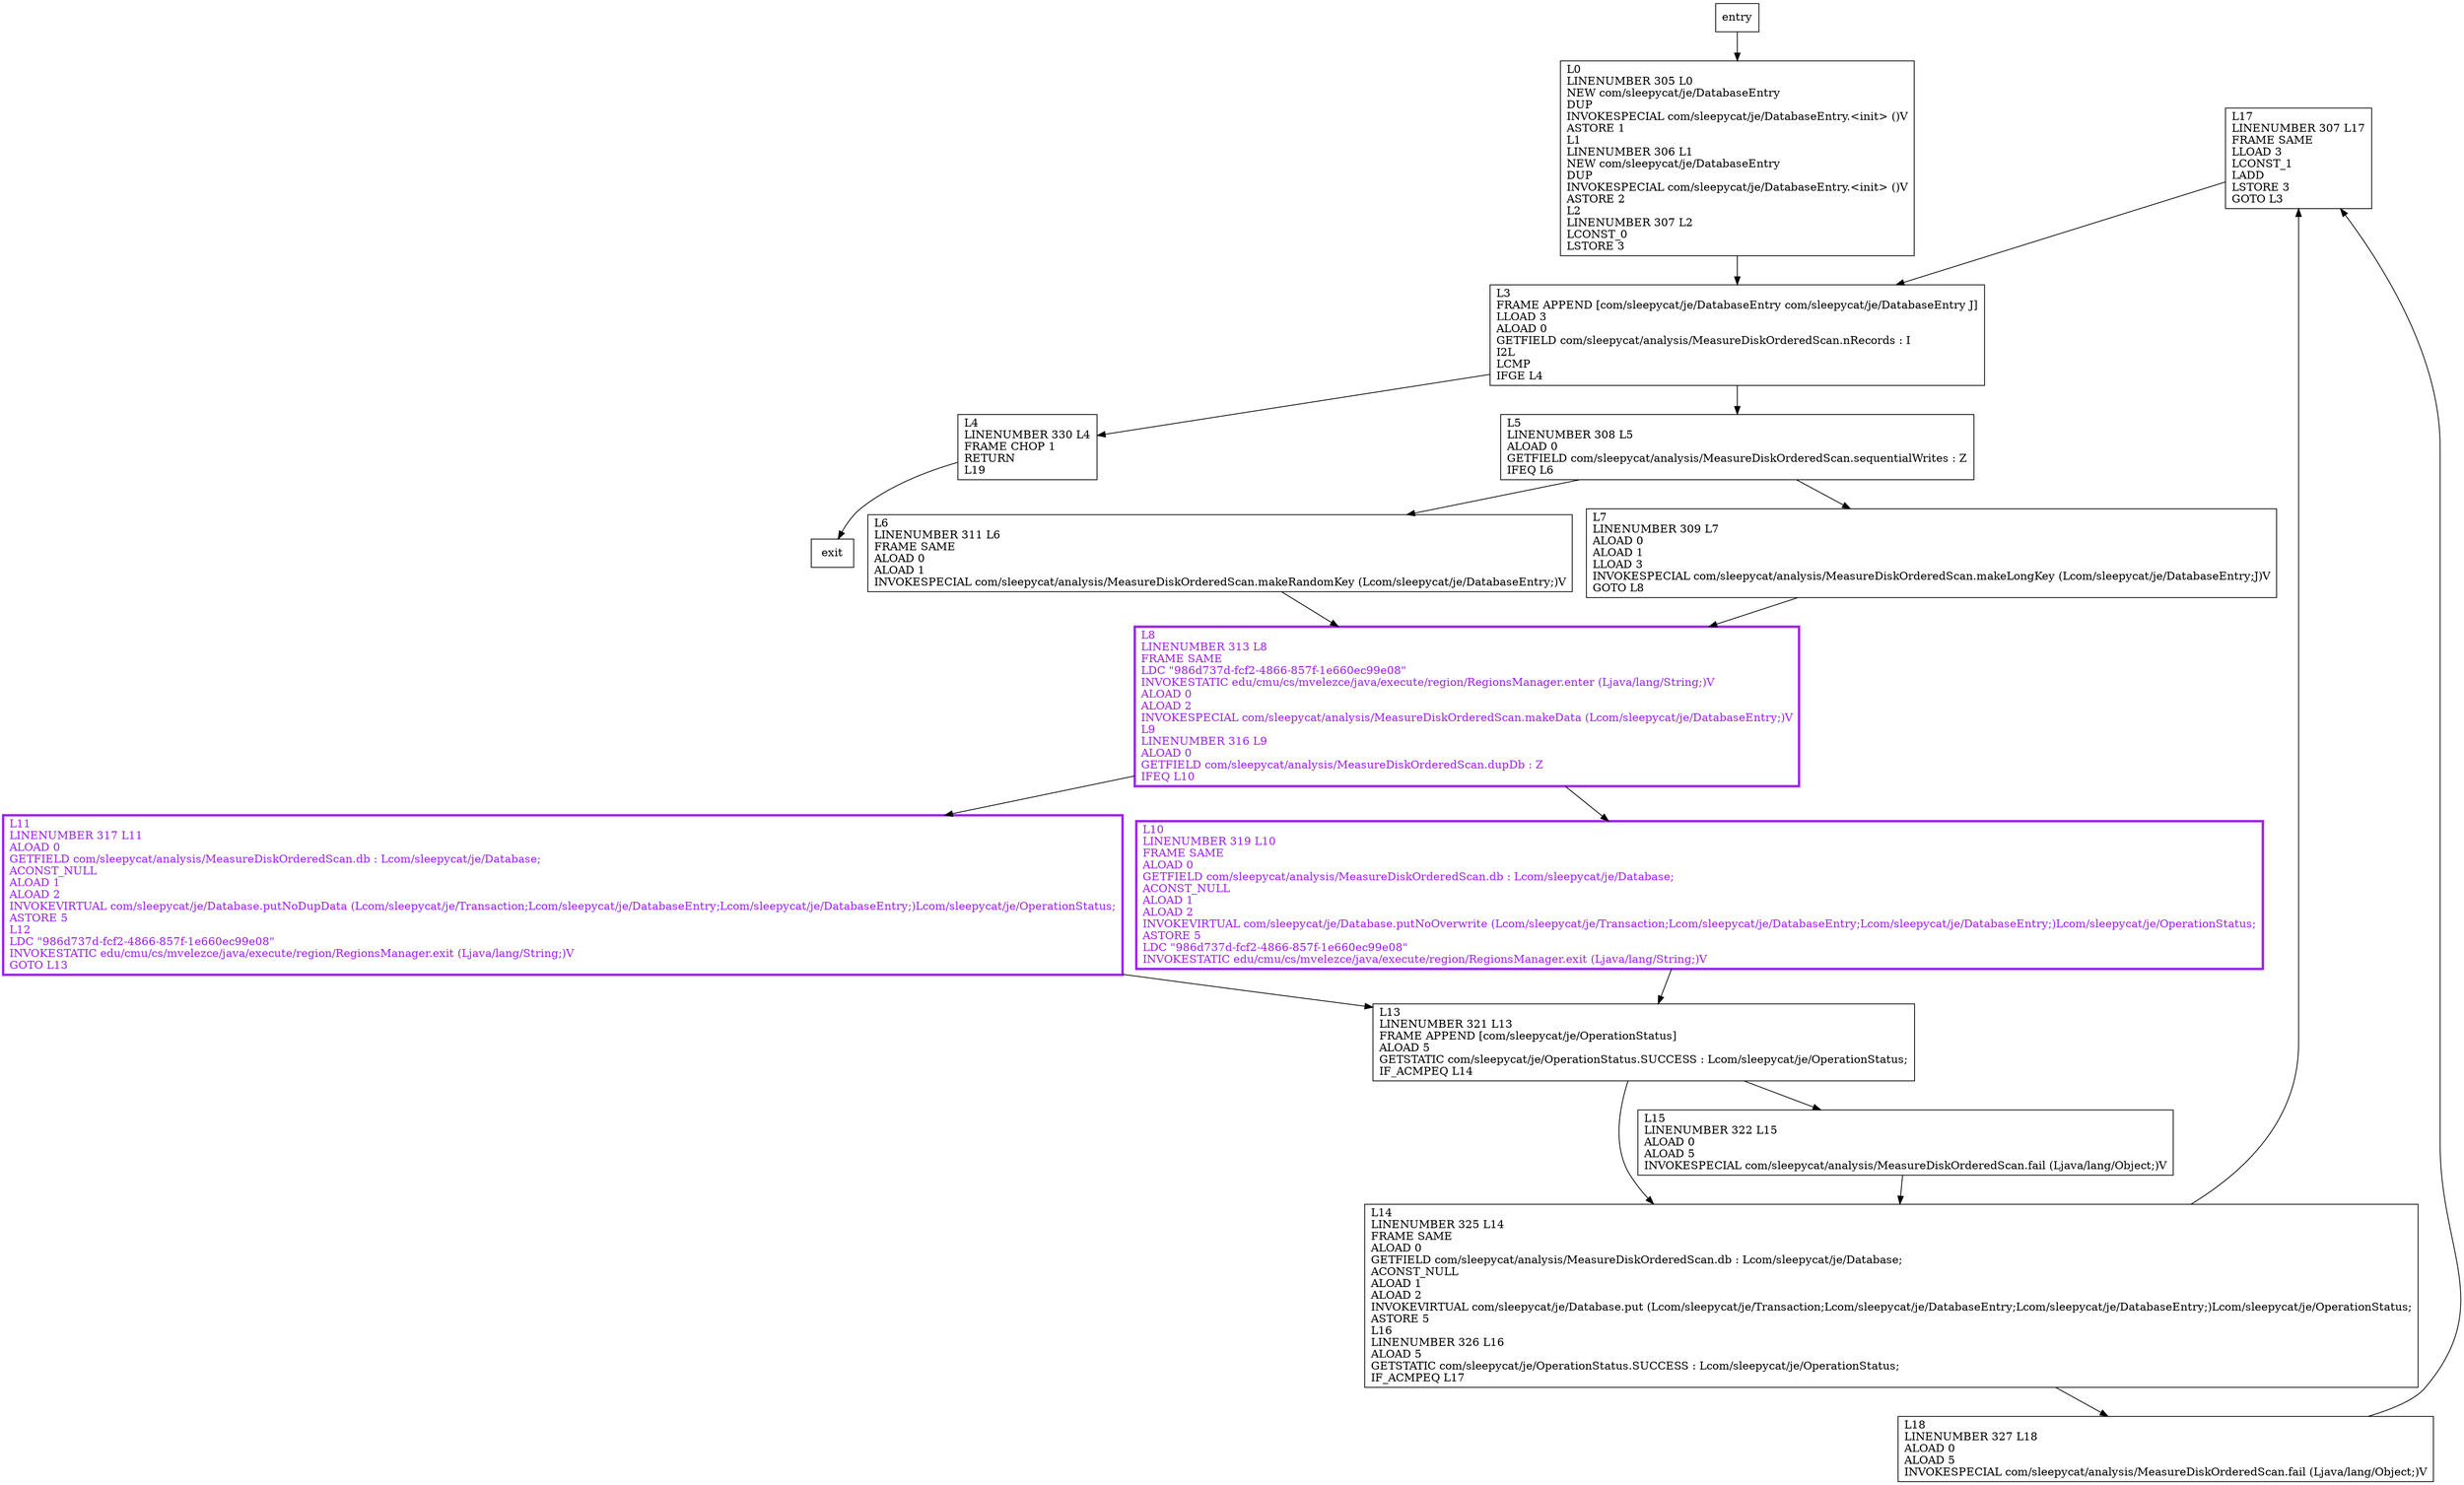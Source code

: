 digraph populate {
node [shape=record];
1949288686 [label="L17\lLINENUMBER 307 L17\lFRAME SAME\lLLOAD 3\lLCONST_1\lLADD\lLSTORE 3\lGOTO L3\l"];
613972080 [label="L8\lLINENUMBER 313 L8\lFRAME SAME\lLDC \"986d737d-fcf2-4866-857f-1e660ec99e08\"\lINVOKESTATIC edu/cmu/cs/mvelezce/java/execute/region/RegionsManager.enter (Ljava/lang/String;)V\lALOAD 0\lALOAD 2\lINVOKESPECIAL com/sleepycat/analysis/MeasureDiskOrderedScan.makeData (Lcom/sleepycat/je/DatabaseEntry;)V\lL9\lLINENUMBER 316 L9\lALOAD 0\lGETFIELD com/sleepycat/analysis/MeasureDiskOrderedScan.dupDb : Z\lIFEQ L10\l"];
1081235112 [label="L3\lFRAME APPEND [com/sleepycat/je/DatabaseEntry com/sleepycat/je/DatabaseEntry J]\lLLOAD 3\lALOAD 0\lGETFIELD com/sleepycat/analysis/MeasureDiskOrderedScan.nRecords : I\lI2L\lLCMP\lIFGE L4\l"];
802417815 [label="L0\lLINENUMBER 305 L0\lNEW com/sleepycat/je/DatabaseEntry\lDUP\lINVOKESPECIAL com/sleepycat/je/DatabaseEntry.\<init\> ()V\lASTORE 1\lL1\lLINENUMBER 306 L1\lNEW com/sleepycat/je/DatabaseEntry\lDUP\lINVOKESPECIAL com/sleepycat/je/DatabaseEntry.\<init\> ()V\lASTORE 2\lL2\lLINENUMBER 307 L2\lLCONST_0\lLSTORE 3\l"];
1813454946 [label="L4\lLINENUMBER 330 L4\lFRAME CHOP 1\lRETURN\lL19\l"];
323712612 [label="L5\lLINENUMBER 308 L5\lALOAD 0\lGETFIELD com/sleepycat/analysis/MeasureDiskOrderedScan.sequentialWrites : Z\lIFEQ L6\l"];
1823003345 [label="L11\lLINENUMBER 317 L11\lALOAD 0\lGETFIELD com/sleepycat/analysis/MeasureDiskOrderedScan.db : Lcom/sleepycat/je/Database;\lACONST_NULL\lALOAD 1\lALOAD 2\lINVOKEVIRTUAL com/sleepycat/je/Database.putNoDupData (Lcom/sleepycat/je/Transaction;Lcom/sleepycat/je/DatabaseEntry;Lcom/sleepycat/je/DatabaseEntry;)Lcom/sleepycat/je/OperationStatus;\lASTORE 5\lL12\lLDC \"986d737d-fcf2-4866-857f-1e660ec99e08\"\lINVOKESTATIC edu/cmu/cs/mvelezce/java/execute/region/RegionsManager.exit (Ljava/lang/String;)V\lGOTO L13\l"];
416067614 [label="L18\lLINENUMBER 327 L18\lALOAD 0\lALOAD 5\lINVOKESPECIAL com/sleepycat/analysis/MeasureDiskOrderedScan.fail (Ljava/lang/Object;)V\l"];
1573345273 [label="L14\lLINENUMBER 325 L14\lFRAME SAME\lALOAD 0\lGETFIELD com/sleepycat/analysis/MeasureDiskOrderedScan.db : Lcom/sleepycat/je/Database;\lACONST_NULL\lALOAD 1\lALOAD 2\lINVOKEVIRTUAL com/sleepycat/je/Database.put (Lcom/sleepycat/je/Transaction;Lcom/sleepycat/je/DatabaseEntry;Lcom/sleepycat/je/DatabaseEntry;)Lcom/sleepycat/je/OperationStatus;\lASTORE 5\lL16\lLINENUMBER 326 L16\lALOAD 5\lGETSTATIC com/sleepycat/je/OperationStatus.SUCCESS : Lcom/sleepycat/je/OperationStatus;\lIF_ACMPEQ L17\l"];
1901675017 [label="L7\lLINENUMBER 309 L7\lALOAD 0\lALOAD 1\lLLOAD 3\lINVOKESPECIAL com/sleepycat/analysis/MeasureDiskOrderedScan.makeLongKey (Lcom/sleepycat/je/DatabaseEntry;J)V\lGOTO L8\l"];
2001939864 [label="L15\lLINENUMBER 322 L15\lALOAD 0\lALOAD 5\lINVOKESPECIAL com/sleepycat/analysis/MeasureDiskOrderedScan.fail (Ljava/lang/Object;)V\l"];
284134413 [label="L13\lLINENUMBER 321 L13\lFRAME APPEND [com/sleepycat/je/OperationStatus]\lALOAD 5\lGETSTATIC com/sleepycat/je/OperationStatus.SUCCESS : Lcom/sleepycat/je/OperationStatus;\lIF_ACMPEQ L14\l"];
731761277 [label="L10\lLINENUMBER 319 L10\lFRAME SAME\lALOAD 0\lGETFIELD com/sleepycat/analysis/MeasureDiskOrderedScan.db : Lcom/sleepycat/je/Database;\lACONST_NULL\lALOAD 1\lALOAD 2\lINVOKEVIRTUAL com/sleepycat/je/Database.putNoOverwrite (Lcom/sleepycat/je/Transaction;Lcom/sleepycat/je/DatabaseEntry;Lcom/sleepycat/je/DatabaseEntry;)Lcom/sleepycat/je/OperationStatus;\lASTORE 5\lLDC \"986d737d-fcf2-4866-857f-1e660ec99e08\"\lINVOKESTATIC edu/cmu/cs/mvelezce/java/execute/region/RegionsManager.exit (Ljava/lang/String;)V\l"];
600606670 [label="L6\lLINENUMBER 311 L6\lFRAME SAME\lALOAD 0\lALOAD 1\lINVOKESPECIAL com/sleepycat/analysis/MeasureDiskOrderedScan.makeRandomKey (Lcom/sleepycat/je/DatabaseEntry;)V\l"];
entry;
exit;
1949288686 -> 1081235112
613972080 -> 1823003345
613972080 -> 731761277
1081235112 -> 1813454946
1081235112 -> 323712612
802417815 -> 1081235112
1813454946 -> exit
323712612 -> 1901675017
323712612 -> 600606670
1823003345 -> 284134413
416067614 -> 1949288686
1573345273 -> 1949288686
1573345273 -> 416067614
entry -> 802417815
1901675017 -> 613972080
2001939864 -> 1573345273
284134413 -> 2001939864
284134413 -> 1573345273
731761277 -> 284134413
600606670 -> 613972080
613972080[fontcolor="purple", penwidth=3, color="purple"];
1823003345[fontcolor="purple", penwidth=3, color="purple"];
731761277[fontcolor="purple", penwidth=3, color="purple"];
}
